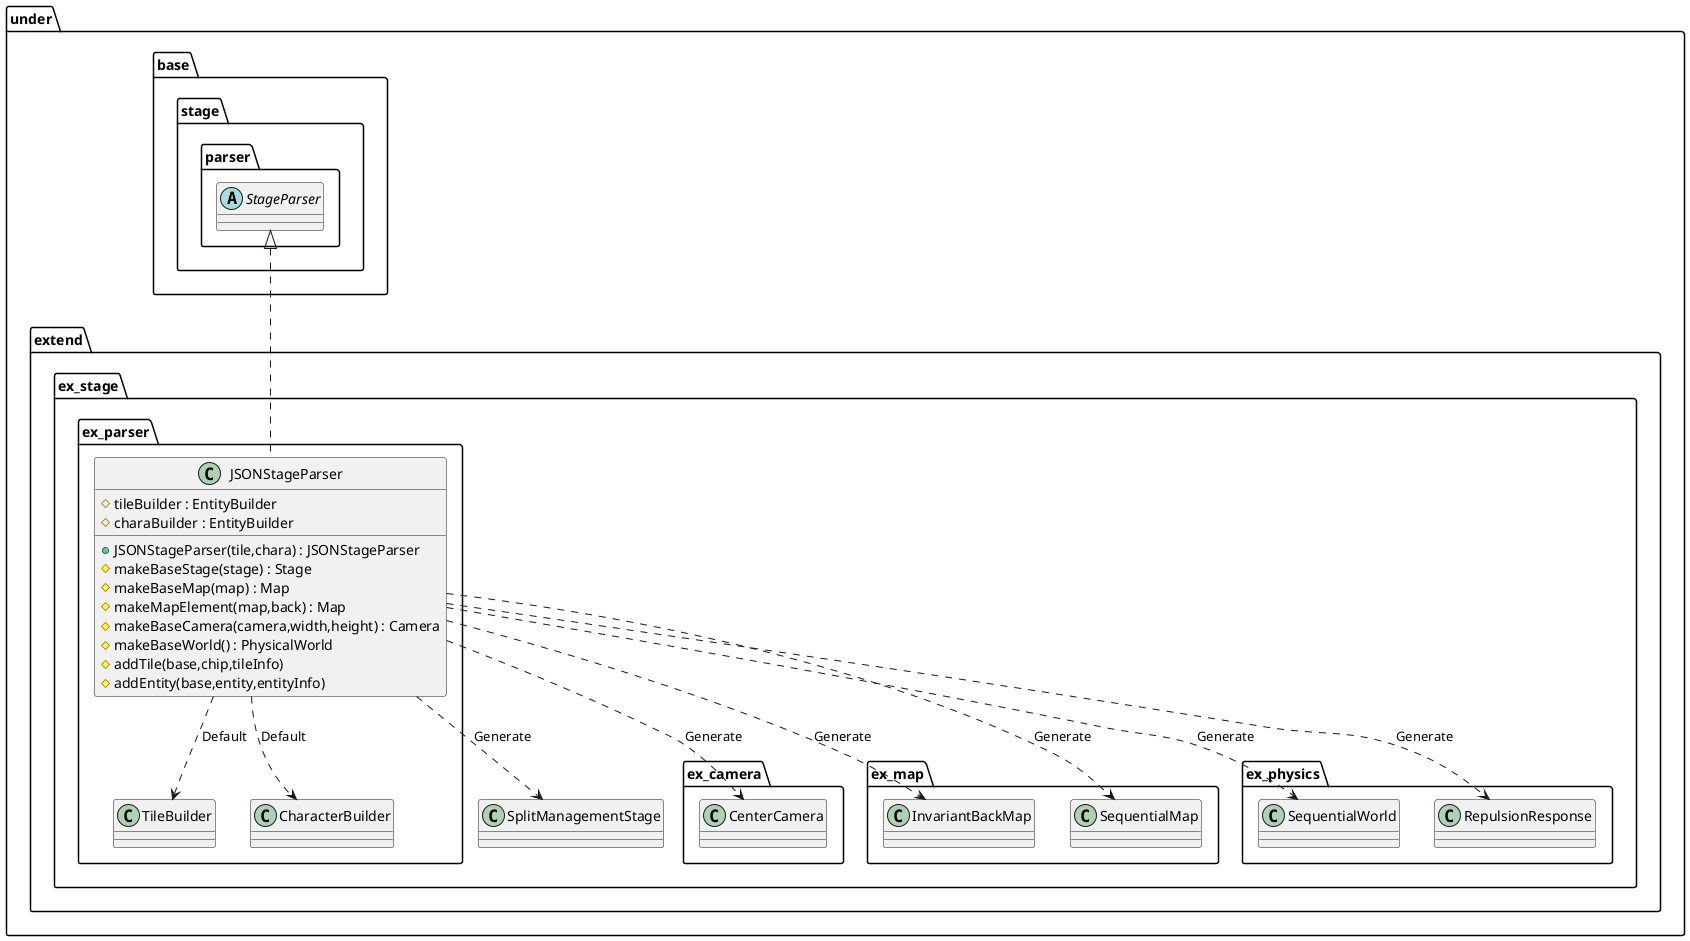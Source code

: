 @startuml ParserJSON

package under {
    package extend {
        package ex_stage {
            package ex_parser {
                class JSONStageParser {
                    +JSONStageParser(tile,chara) : JSONStageParser
                    #tileBuilder : EntityBuilder
                    #charaBuilder : EntityBuilder
                    #makeBaseStage(stage) : Stage
                    #makeBaseMap(map) : Map
                    #makeMapElement(map,back) : Map
                    #makeBaseCamera(camera,width,height) : Camera
                    #makeBaseWorld() : PhysicalWorld
                    #addTile(base,chip,tileInfo)
                    #addEntity(base,entity,entityInfo)
                }
            }
        }
    }
}

package under {
    package base {
        package stage {
            package parser {
                abstract StageParser
            }
        }
    }
    package extend {
        package ex_stage {
            class SplitManagementStage
            package ex_parser {
                class TileBuilder
                class CharacterBuilder
            }
            package ex_camera {
                class CenterCamera
            }
            package ex_map {
                class InvariantBackMap
                class SequentialMap
            }
            package ex_physics {
                class SequentialWorld
                class RepulsionResponse
            }
        }

    }
}

JSONStageParser ..> SplitManagementStage : Generate
JSONStageParser ..> CenterCamera : Generate
JSONStageParser ..> SequentialMap : Generate
JSONStageParser ..> InvariantBackMap : Generate
JSONStageParser ..> SequentialWorld : Generate
JSONStageParser ..> RepulsionResponse : Generate

JSONStageParser ..> TileBuilder : "Default"
JSONStageParser ..> CharacterBuilder : "Default"

StageParser <|.. JSONStageParser

@enduml
